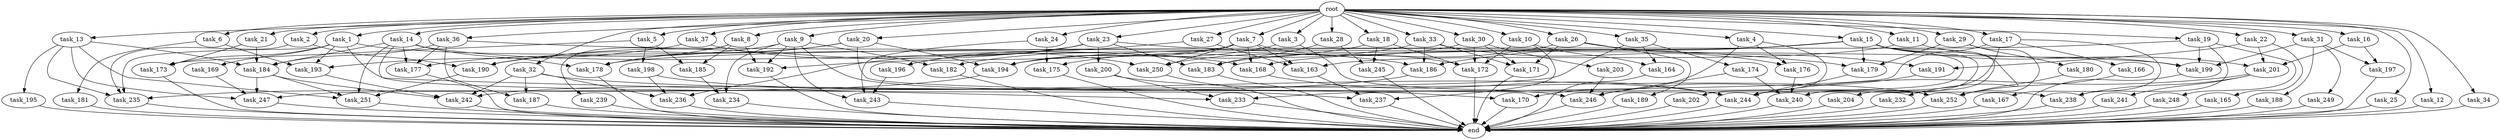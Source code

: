 digraph G {
  task_171 [size="1425929142.272000"];
  task_32 [size="1.024000"];
  task_191 [size="773094113.280000"];
  task_28 [size="1.024000"];
  task_247 [size="1331439861.760000"];
  task_27 [size="1.024000"];
  task_251 [size="850403524.608000"];
  task_4 [size="1.024000"];
  task_2 [size="1.024000"];
  task_13 [size="1.024000"];
  task_182 [size="455266533.376000"];
  task_186 [size="1666447310.848000"];
  task_177 [size="979252543.488000"];
  task_168 [size="1133871366.144000"];
  task_245 [size="171798691.840000"];
  task_6 [size="1.024000"];
  task_9 [size="1.024000"];
  task_20 [size="1.024000"];
  task_175 [size="1554778161.152000"];
  task_189 [size="695784701.952000"];
  task_188 [size="34359738.368000"];
  task_183 [size="867583393.792000"];
  task_242 [size="1546188226.560000"];
  task_179 [size="618475290.624000"];
  task_36 [size="1.024000"];
  task_16 [size="1.024000"];
  task_185 [size="627065225.216000"];
  task_249 [size="34359738.368000"];
  task_243 [size="1589137899.520000"];
  task_198 [size="549755813.888000"];
  task_170 [size="627065225.216000"];
  task_15 [size="1.024000"];
  task_10 [size="1.024000"];
  task_29 [size="1.024000"];
  task_236 [size="1005022347.264000"];
  task_240 [size="1597727834.112000"];
  task_250 [size="798863917.056000"];
  task_235 [size="970662608.896000"];
  task_167 [size="695784701.952000"];
  task_199 [size="386547056.640000"];
  task_190 [size="635655159.808000"];
  task_237 [size="764504178.688000"];
  task_26 [size="1.024000"];
  task_25 [size="1.024000"];
  task_31 [size="1.024000"];
  task_201 [size="1322849927.168000"];
  end [size="0.000000"];
  task_169 [size="34359738.368000"];
  task_192 [size="1047972020.224000"];
  task_14 [size="1.024000"];
  task_180 [size="34359738.368000"];
  task_18 [size="1.024000"];
  task_12 [size="1.024000"];
  task_33 [size="1.024000"];
  task_238 [size="1211180777.472000"];
  task_197 [size="730144440.320000"];
  task_241 [size="858993459.200000"];
  task_173 [size="661424963.584000"];
  task_202 [size="77309411.328000"];
  task_246 [size="2113123909.632000"];
  task_184 [size="712964571.136000"];
  task_174 [size="695784701.952000"];
  task_21 [size="1.024000"];
  task_37 [size="1.024000"];
  task_244 [size="2834678415.360000"];
  task_196 [size="111669149.696000"];
  task_187 [size="687194767.360000"];
  task_23 [size="1.024000"];
  task_176 [size="773094113.280000"];
  root [size="0.000000"];
  task_5 [size="1.024000"];
  task_195 [size="77309411.328000"];
  task_193 [size="386547056.640000"];
  task_11 [size="1.024000"];
  task_194 [size="1451698946.048000"];
  task_19 [size="1.024000"];
  task_234 [size="498216206.336000"];
  task_200 [size="34359738.368000"];
  task_3 [size="1.024000"];
  task_166 [size="695784701.952000"];
  task_239 [size="77309411.328000"];
  task_232 [size="549755813.888000"];
  task_22 [size="1.024000"];
  task_7 [size="1.024000"];
  task_165 [size="77309411.328000"];
  task_34 [size="1.024000"];
  task_233 [size="1666447310.848000"];
  task_252 [size="2130303778.816000"];
  task_17 [size="1.024000"];
  task_248 [size="137438953.472000"];
  task_164 [size="1391569403.904000"];
  task_178 [size="773094113.280000"];
  task_1 [size="1.024000"];
  task_181 [size="137438953.472000"];
  task_204 [size="549755813.888000"];
  task_172 [size="1314259992.576000"];
  task_35 [size="1.024000"];
  task_163 [size="704374636.544000"];
  task_30 [size="1.024000"];
  task_203 [size="34359738.368000"];
  task_24 [size="1.024000"];
  task_8 [size="1.024000"];

  task_171 -> end [size="1.000000"];
  task_32 -> task_187 [size="536870912.000000"];
  task_32 -> task_242 [size="536870912.000000"];
  task_32 -> task_170 [size="536870912.000000"];
  task_32 -> task_236 [size="536870912.000000"];
  task_191 -> task_246 [size="838860800.000000"];
  task_28 -> task_245 [size="134217728.000000"];
  task_28 -> task_183 [size="134217728.000000"];
  task_247 -> end [size="1.000000"];
  task_27 -> task_163 [size="75497472.000000"];
  task_27 -> task_196 [size="75497472.000000"];
  task_251 -> end [size="1.000000"];
  task_4 -> task_176 [size="75497472.000000"];
  task_4 -> task_170 [size="75497472.000000"];
  task_4 -> task_202 [size="75497472.000000"];
  task_2 -> task_235 [size="301989888.000000"];
  task_2 -> task_190 [size="301989888.000000"];
  task_13 -> task_195 [size="75497472.000000"];
  task_13 -> task_247 [size="75497472.000000"];
  task_13 -> task_235 [size="75497472.000000"];
  task_13 -> task_184 [size="75497472.000000"];
  task_13 -> task_251 [size="75497472.000000"];
  task_182 -> end [size="1.000000"];
  task_186 -> task_242 [size="301989888.000000"];
  task_177 -> end [size="1.000000"];
  task_168 -> task_244 [size="301989888.000000"];
  task_245 -> end [size="1.000000"];
  task_6 -> task_193 [size="134217728.000000"];
  task_6 -> task_181 [size="134217728.000000"];
  task_9 -> task_246 [size="411041792.000000"];
  task_9 -> task_182 [size="411041792.000000"];
  task_9 -> task_234 [size="411041792.000000"];
  task_9 -> task_243 [size="411041792.000000"];
  task_9 -> task_192 [size="411041792.000000"];
  task_9 -> task_177 [size="411041792.000000"];
  task_20 -> task_194 [size="209715200.000000"];
  task_20 -> task_178 [size="209715200.000000"];
  task_20 -> task_238 [size="209715200.000000"];
  task_20 -> task_190 [size="209715200.000000"];
  task_175 -> end [size="1.000000"];
  task_189 -> end [size="1.000000"];
  task_188 -> end [size="1.000000"];
  task_183 -> end [size="1.000000"];
  task_242 -> end [size="1.000000"];
  task_179 -> task_244 [size="679477248.000000"];
  task_36 -> task_187 [size="134217728.000000"];
  task_36 -> task_199 [size="134217728.000000"];
  task_36 -> task_184 [size="134217728.000000"];
  task_36 -> task_177 [size="134217728.000000"];
  task_16 -> task_201 [size="679477248.000000"];
  task_16 -> task_197 [size="679477248.000000"];
  task_185 -> task_234 [size="75497472.000000"];
  task_249 -> end [size="1.000000"];
  task_243 -> end [size="1.000000"];
  task_198 -> task_244 [size="411041792.000000"];
  task_198 -> task_236 [size="411041792.000000"];
  task_170 -> end [size="1.000000"];
  task_15 -> task_240 [size="536870912.000000"];
  task_15 -> task_194 [size="536870912.000000"];
  task_15 -> task_204 [size="536870912.000000"];
  task_15 -> task_201 [size="536870912.000000"];
  task_15 -> task_186 [size="536870912.000000"];
  task_15 -> task_179 [size="536870912.000000"];
  task_15 -> task_232 [size="536870912.000000"];
  task_15 -> task_168 [size="536870912.000000"];
  task_15 -> task_244 [size="536870912.000000"];
  task_10 -> task_237 [size="679477248.000000"];
  task_10 -> task_164 [size="679477248.000000"];
  task_10 -> task_172 [size="679477248.000000"];
  task_29 -> task_252 [size="33554432.000000"];
  task_29 -> task_180 [size="33554432.000000"];
  task_29 -> task_179 [size="33554432.000000"];
  task_236 -> end [size="1.000000"];
  task_240 -> end [size="1.000000"];
  task_250 -> end [size="1.000000"];
  task_235 -> end [size="1.000000"];
  task_167 -> end [size="1.000000"];
  task_199 -> end [size="1.000000"];
  task_190 -> task_251 [size="209715200.000000"];
  task_237 -> end [size="1.000000"];
  task_26 -> task_189 [size="679477248.000000"];
  task_26 -> task_183 [size="679477248.000000"];
  task_26 -> task_171 [size="679477248.000000"];
  task_26 -> task_191 [size="679477248.000000"];
  task_25 -> end [size="1.000000"];
  task_31 -> task_199 [size="33554432.000000"];
  task_31 -> task_249 [size="33554432.000000"];
  task_31 -> task_197 [size="33554432.000000"];
  task_31 -> task_188 [size="33554432.000000"];
  task_201 -> task_238 [size="838860800.000000"];
  task_201 -> task_241 [size="838860800.000000"];
  task_201 -> task_244 [size="838860800.000000"];
  task_169 -> task_247 [size="411041792.000000"];
  task_192 -> end [size="1.000000"];
  task_14 -> task_233 [size="411041792.000000"];
  task_14 -> task_184 [size="411041792.000000"];
  task_14 -> task_186 [size="411041792.000000"];
  task_14 -> task_177 [size="411041792.000000"];
  task_14 -> task_251 [size="411041792.000000"];
  task_14 -> task_178 [size="411041792.000000"];
  task_180 -> task_252 [size="838860800.000000"];
  task_18 -> task_245 [size="33554432.000000"];
  task_18 -> task_182 [size="33554432.000000"];
  task_18 -> task_172 [size="33554432.000000"];
  task_12 -> end [size="1.000000"];
  task_33 -> task_175 [size="679477248.000000"];
  task_33 -> task_176 [size="679477248.000000"];
  task_33 -> task_186 [size="679477248.000000"];
  task_33 -> task_171 [size="679477248.000000"];
  task_238 -> end [size="1.000000"];
  task_197 -> end [size="1.000000"];
  task_241 -> end [size="1.000000"];
  task_173 -> end [size="1.000000"];
  task_202 -> end [size="1.000000"];
  task_246 -> end [size="1.000000"];
  task_184 -> task_242 [size="134217728.000000"];
  task_184 -> task_247 [size="134217728.000000"];
  task_184 -> task_251 [size="134217728.000000"];
  task_174 -> task_240 [size="134217728.000000"];
  task_174 -> task_246 [size="134217728.000000"];
  task_21 -> task_184 [size="75497472.000000"];
  task_21 -> task_173 [size="75497472.000000"];
  task_37 -> task_250 [size="209715200.000000"];
  task_37 -> task_193 [size="209715200.000000"];
  task_244 -> end [size="1.000000"];
  task_196 -> task_243 [size="301989888.000000"];
  task_187 -> end [size="1.000000"];
  task_23 -> task_196 [size="33554432.000000"];
  task_23 -> task_179 [size="33554432.000000"];
  task_23 -> task_190 [size="33554432.000000"];
  task_23 -> task_200 [size="33554432.000000"];
  task_23 -> task_183 [size="33554432.000000"];
  task_23 -> task_236 [size="33554432.000000"];
  task_176 -> task_240 [size="209715200.000000"];
  root -> task_12 [size="1.000000"];
  root -> task_36 [size="1.000000"];
  root -> task_16 [size="1.000000"];
  root -> task_9 [size="1.000000"];
  root -> task_1 [size="1.000000"];
  root -> task_11 [size="1.000000"];
  root -> task_22 [size="1.000000"];
  root -> task_7 [size="1.000000"];
  root -> task_28 [size="1.000000"];
  root -> task_4 [size="1.000000"];
  root -> task_34 [size="1.000000"];
  root -> task_2 [size="1.000000"];
  root -> task_15 [size="1.000000"];
  root -> task_10 [size="1.000000"];
  root -> task_29 [size="1.000000"];
  root -> task_21 [size="1.000000"];
  root -> task_17 [size="1.000000"];
  root -> task_18 [size="1.000000"];
  root -> task_27 [size="1.000000"];
  root -> task_20 [size="1.000000"];
  root -> task_23 [size="1.000000"];
  root -> task_6 [size="1.000000"];
  root -> task_32 [size="1.000000"];
  root -> task_5 [size="1.000000"];
  root -> task_37 [size="1.000000"];
  root -> task_26 [size="1.000000"];
  root -> task_25 [size="1.000000"];
  root -> task_8 [size="1.000000"];
  root -> task_35 [size="1.000000"];
  root -> task_13 [size="1.000000"];
  root -> task_30 [size="1.000000"];
  root -> task_19 [size="1.000000"];
  root -> task_33 [size="1.000000"];
  root -> task_24 [size="1.000000"];
  root -> task_3 [size="1.000000"];
  root -> task_31 [size="1.000000"];
  root -> task_14 [size="1.000000"];
  task_5 -> task_185 [size="536870912.000000"];
  task_5 -> task_198 [size="536870912.000000"];
  task_5 -> task_173 [size="536870912.000000"];
  task_195 -> end [size="1.000000"];
  task_193 -> task_242 [size="536870912.000000"];
  task_11 -> task_163 [size="75497472.000000"];
  task_11 -> task_199 [size="75497472.000000"];
  task_194 -> task_235 [size="536870912.000000"];
  task_19 -> task_199 [size="134217728.000000"];
  task_19 -> task_238 [size="134217728.000000"];
  task_19 -> task_248 [size="134217728.000000"];
  task_19 -> task_178 [size="134217728.000000"];
  task_234 -> end [size="1.000000"];
  task_200 -> task_252 [size="536870912.000000"];
  task_200 -> task_233 [size="536870912.000000"];
  task_3 -> task_194 [size="134217728.000000"];
  task_3 -> task_252 [size="134217728.000000"];
  task_166 -> task_252 [size="536870912.000000"];
  task_239 -> end [size="1.000000"];
  task_232 -> end [size="1.000000"];
  task_22 -> task_201 [size="75497472.000000"];
  task_22 -> task_165 [size="75497472.000000"];
  task_22 -> task_191 [size="75497472.000000"];
  task_7 -> task_163 [size="536870912.000000"];
  task_7 -> task_194 [size="536870912.000000"];
  task_7 -> task_192 [size="536870912.000000"];
  task_7 -> task_168 [size="536870912.000000"];
  task_7 -> task_250 [size="536870912.000000"];
  task_7 -> task_172 [size="536870912.000000"];
  task_165 -> end [size="1.000000"];
  task_34 -> end [size="1.000000"];
  task_233 -> end [size="1.000000"];
  task_252 -> end [size="1.000000"];
  task_17 -> task_240 [size="679477248.000000"];
  task_17 -> task_167 [size="679477248.000000"];
  task_17 -> task_233 [size="679477248.000000"];
  task_17 -> task_166 [size="679477248.000000"];
  task_248 -> end [size="1.000000"];
  task_164 -> end [size="1.000000"];
  task_178 -> end [size="1.000000"];
  task_1 -> task_235 [size="33554432.000000"];
  task_1 -> task_173 [size="33554432.000000"];
  task_1 -> task_169 [size="33554432.000000"];
  task_1 -> task_193 [size="33554432.000000"];
  task_1 -> task_237 [size="33554432.000000"];
  task_1 -> task_168 [size="33554432.000000"];
  task_181 -> end [size="1.000000"];
  task_204 -> end [size="1.000000"];
  task_172 -> end [size="1.000000"];
  task_35 -> task_247 [size="679477248.000000"];
  task_35 -> task_164 [size="679477248.000000"];
  task_35 -> task_174 [size="679477248.000000"];
  task_163 -> task_237 [size="33554432.000000"];
  task_30 -> task_203 [size="33554432.000000"];
  task_30 -> task_250 [size="33554432.000000"];
  task_30 -> task_172 [size="33554432.000000"];
  task_30 -> task_171 [size="33554432.000000"];
  task_203 -> task_246 [size="679477248.000000"];
  task_24 -> task_175 [size="838860800.000000"];
  task_24 -> task_243 [size="838860800.000000"];
  task_8 -> task_192 [size="75497472.000000"];
  task_8 -> task_185 [size="75497472.000000"];
  task_8 -> task_190 [size="75497472.000000"];
  task_8 -> task_239 [size="75497472.000000"];
}
